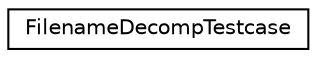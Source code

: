 digraph "Graphical Class Hierarchy"
{
  edge [fontname="Helvetica",fontsize="10",labelfontname="Helvetica",labelfontsize="10"];
  node [fontname="Helvetica",fontsize="10",shape=record];
  rankdir="LR";
  Node0 [label="FilenameDecompTestcase",height=0.2,width=0.4,color="black", fillcolor="white", style="filled",URL="$struct_filename_decomp_testcase.html"];
}
